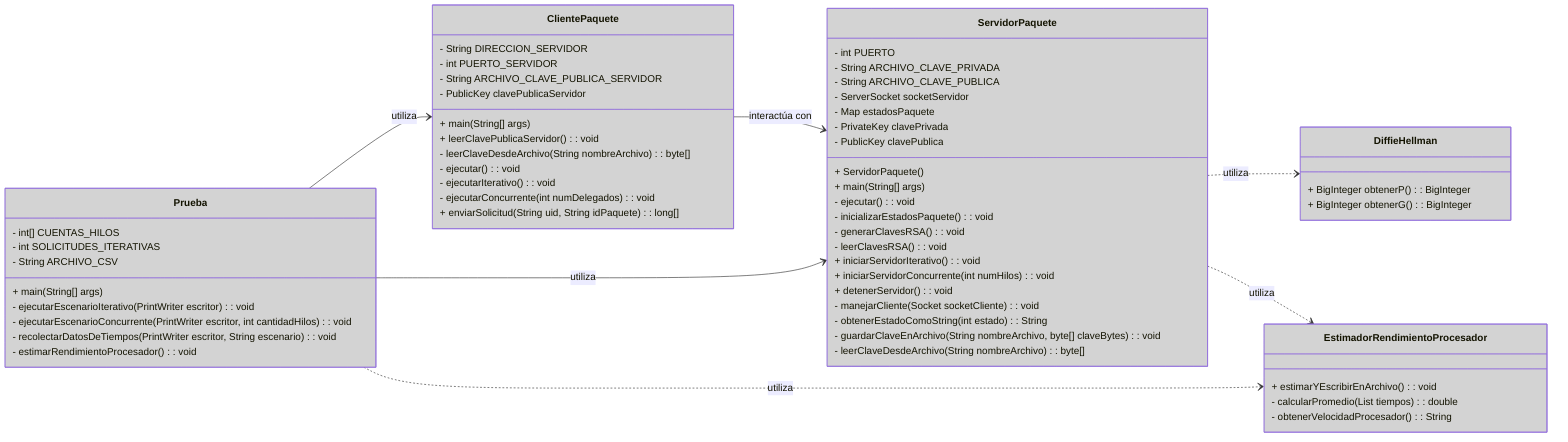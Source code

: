 classDiagram
    direction LR
    class ClientePaquete {
        - String DIRECCION_SERVIDOR
        - int PUERTO_SERVIDOR
        - String ARCHIVO_CLAVE_PUBLICA_SERVIDOR
        - PublicKey clavePublicaServidor
        + main(String[] args)
        + leerClavePublicaServidor() : void
        - leerClaveDesdeArchivo(String nombreArchivo) : byte[]
        - ejecutar() : void
        - ejecutarIterativo() : void
        - ejecutarConcurrente(int numDelegados) : void
        + enviarSolicitud(String uid, String idPaquete) : long[]
    }

    class ServidorPaquete {
        - int PUERTO
        - String ARCHIVO_CLAVE_PRIVADA
        - String ARCHIVO_CLAVE_PUBLICA
        - ServerSocket socketServidor
        - Map<String, Integer> estadosPaquete
        - PrivateKey clavePrivada
        - PublicKey clavePublica
        + ServidorPaquete()
        + main(String[] args)
        - ejecutar() : void
        - inicializarEstadosPaquete() : void
        - generarClavesRSA() : void
        - leerClavesRSA() : void
        + iniciarServidorIterativo() : void
        + iniciarServidorConcurrente(int numHilos) : void
        + detenerServidor() : void
        - manejarCliente(Socket socketCliente) : void
        - obtenerEstadoComoString(int estado) : String
        - guardarClaveEnArchivo(String nombreArchivo, byte[] claveBytes) : void
        - leerClaveDesdeArchivo(String nombreArchivo) : byte[]
    }

    class DiffieHellman {
        + BigInteger obtenerP() : BigInteger
        + BigInteger obtenerG() : BigInteger
    }

    class EstimadorRendimientoProcesador {
        + estimarYEscribirEnArchivo() : void
        - calcularPromedio(List<Long> tiempos) : double
        - obtenerVelocidadProcesador() : String
    }

    class Prueba {
        - int[] CUENTAS_HILOS
        - int SOLICITUDES_ITERATIVAS
        - String ARCHIVO_CSV
        + main(String[] args)
        - ejecutarEscenarioIterativo(PrintWriter escritor) : void
        - ejecutarEscenarioConcurrente(PrintWriter escritor, int cantidadHilos) : void
        - recolectarDatosDeTiempos(PrintWriter escritor, String escenario) : void
        - estimarRendimientoProcesador() : void
    }

    ClientePaquete --> ServidorPaquete : interactúa con
    ServidorPaquete ..> DiffieHellman : utiliza
    ServidorPaquete ..> EstimadorRendimientoProcesador : utiliza
    Prueba --> ClientePaquete : utiliza
    Prueba --> ServidorPaquete : utiliza
    Prueba ..> EstimadorRendimientoProcesador : utiliza

    style ClientePaquete fill:#d3d3d3
    style ServidorPaquete fill:#d3d3d3
    style DiffieHellman fill:#d3d3d3
    style EstimadorRendimientoProcesador fill:#d3d3d3
    style Prueba fill:#d3d3d3